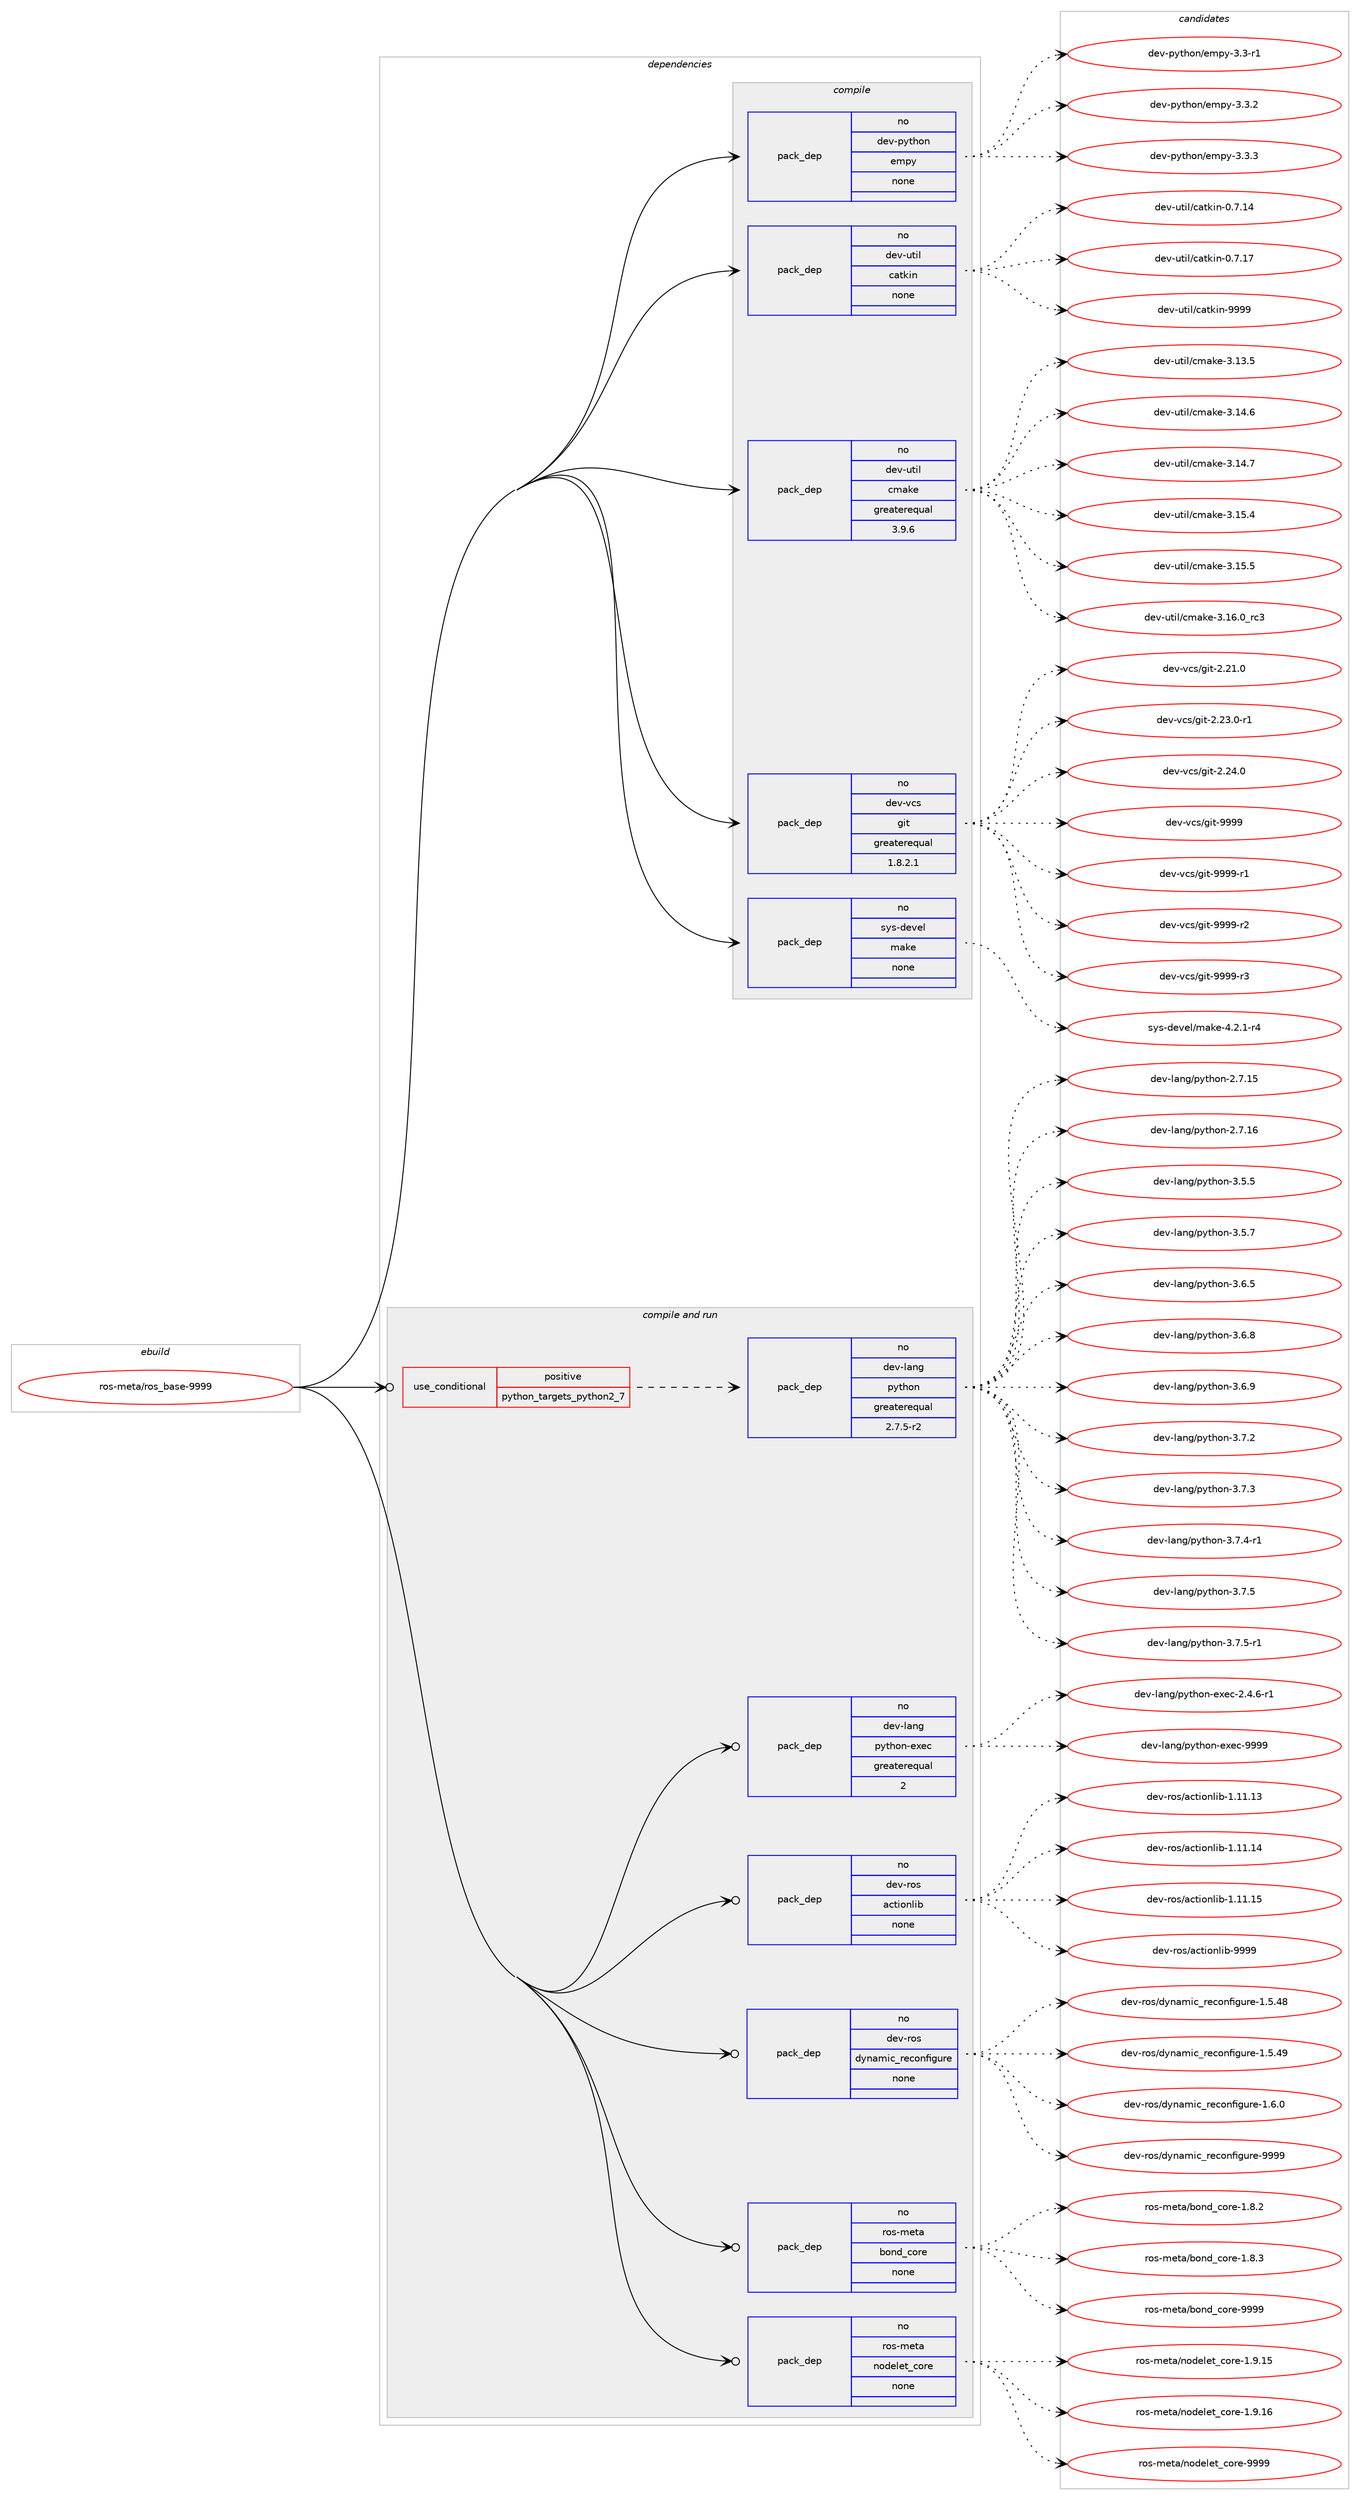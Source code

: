 digraph prolog {

# *************
# Graph options
# *************

newrank=true;
concentrate=true;
compound=true;
graph [rankdir=LR,fontname=Helvetica,fontsize=10,ranksep=1.5];#, ranksep=2.5, nodesep=0.2];
edge  [arrowhead=vee];
node  [fontname=Helvetica,fontsize=10];

# **********
# The ebuild
# **********

subgraph cluster_leftcol {
color=gray;
rank=same;
label=<<i>ebuild</i>>;
id [label="ros-meta/ros_base-9999", color=red, width=4, href="../ros-meta/ros_base-9999.svg"];
}

# ****************
# The dependencies
# ****************

subgraph cluster_midcol {
color=gray;
label=<<i>dependencies</i>>;
subgraph cluster_compile {
fillcolor="#eeeeee";
style=filled;
label=<<i>compile</i>>;
subgraph pack626443 {
dependency847822 [label=<<TABLE BORDER="0" CELLBORDER="1" CELLSPACING="0" CELLPADDING="4" WIDTH="220"><TR><TD ROWSPAN="6" CELLPADDING="30">pack_dep</TD></TR><TR><TD WIDTH="110">no</TD></TR><TR><TD>dev-python</TD></TR><TR><TD>empy</TD></TR><TR><TD>none</TD></TR><TR><TD></TD></TR></TABLE>>, shape=none, color=blue];
}
id:e -> dependency847822:w [weight=20,style="solid",arrowhead="vee"];
subgraph pack626444 {
dependency847823 [label=<<TABLE BORDER="0" CELLBORDER="1" CELLSPACING="0" CELLPADDING="4" WIDTH="220"><TR><TD ROWSPAN="6" CELLPADDING="30">pack_dep</TD></TR><TR><TD WIDTH="110">no</TD></TR><TR><TD>dev-util</TD></TR><TR><TD>catkin</TD></TR><TR><TD>none</TD></TR><TR><TD></TD></TR></TABLE>>, shape=none, color=blue];
}
id:e -> dependency847823:w [weight=20,style="solid",arrowhead="vee"];
subgraph pack626445 {
dependency847824 [label=<<TABLE BORDER="0" CELLBORDER="1" CELLSPACING="0" CELLPADDING="4" WIDTH="220"><TR><TD ROWSPAN="6" CELLPADDING="30">pack_dep</TD></TR><TR><TD WIDTH="110">no</TD></TR><TR><TD>dev-util</TD></TR><TR><TD>cmake</TD></TR><TR><TD>greaterequal</TD></TR><TR><TD>3.9.6</TD></TR></TABLE>>, shape=none, color=blue];
}
id:e -> dependency847824:w [weight=20,style="solid",arrowhead="vee"];
subgraph pack626446 {
dependency847825 [label=<<TABLE BORDER="0" CELLBORDER="1" CELLSPACING="0" CELLPADDING="4" WIDTH="220"><TR><TD ROWSPAN="6" CELLPADDING="30">pack_dep</TD></TR><TR><TD WIDTH="110">no</TD></TR><TR><TD>dev-vcs</TD></TR><TR><TD>git</TD></TR><TR><TD>greaterequal</TD></TR><TR><TD>1.8.2.1</TD></TR></TABLE>>, shape=none, color=blue];
}
id:e -> dependency847825:w [weight=20,style="solid",arrowhead="vee"];
subgraph pack626447 {
dependency847826 [label=<<TABLE BORDER="0" CELLBORDER="1" CELLSPACING="0" CELLPADDING="4" WIDTH="220"><TR><TD ROWSPAN="6" CELLPADDING="30">pack_dep</TD></TR><TR><TD WIDTH="110">no</TD></TR><TR><TD>sys-devel</TD></TR><TR><TD>make</TD></TR><TR><TD>none</TD></TR><TR><TD></TD></TR></TABLE>>, shape=none, color=blue];
}
id:e -> dependency847826:w [weight=20,style="solid",arrowhead="vee"];
}
subgraph cluster_compileandrun {
fillcolor="#eeeeee";
style=filled;
label=<<i>compile and run</i>>;
subgraph cond206445 {
dependency847827 [label=<<TABLE BORDER="0" CELLBORDER="1" CELLSPACING="0" CELLPADDING="4"><TR><TD ROWSPAN="3" CELLPADDING="10">use_conditional</TD></TR><TR><TD>positive</TD></TR><TR><TD>python_targets_python2_7</TD></TR></TABLE>>, shape=none, color=red];
subgraph pack626448 {
dependency847828 [label=<<TABLE BORDER="0" CELLBORDER="1" CELLSPACING="0" CELLPADDING="4" WIDTH="220"><TR><TD ROWSPAN="6" CELLPADDING="30">pack_dep</TD></TR><TR><TD WIDTH="110">no</TD></TR><TR><TD>dev-lang</TD></TR><TR><TD>python</TD></TR><TR><TD>greaterequal</TD></TR><TR><TD>2.7.5-r2</TD></TR></TABLE>>, shape=none, color=blue];
}
dependency847827:e -> dependency847828:w [weight=20,style="dashed",arrowhead="vee"];
}
id:e -> dependency847827:w [weight=20,style="solid",arrowhead="odotvee"];
subgraph pack626449 {
dependency847829 [label=<<TABLE BORDER="0" CELLBORDER="1" CELLSPACING="0" CELLPADDING="4" WIDTH="220"><TR><TD ROWSPAN="6" CELLPADDING="30">pack_dep</TD></TR><TR><TD WIDTH="110">no</TD></TR><TR><TD>dev-lang</TD></TR><TR><TD>python-exec</TD></TR><TR><TD>greaterequal</TD></TR><TR><TD>2</TD></TR></TABLE>>, shape=none, color=blue];
}
id:e -> dependency847829:w [weight=20,style="solid",arrowhead="odotvee"];
subgraph pack626450 {
dependency847830 [label=<<TABLE BORDER="0" CELLBORDER="1" CELLSPACING="0" CELLPADDING="4" WIDTH="220"><TR><TD ROWSPAN="6" CELLPADDING="30">pack_dep</TD></TR><TR><TD WIDTH="110">no</TD></TR><TR><TD>dev-ros</TD></TR><TR><TD>actionlib</TD></TR><TR><TD>none</TD></TR><TR><TD></TD></TR></TABLE>>, shape=none, color=blue];
}
id:e -> dependency847830:w [weight=20,style="solid",arrowhead="odotvee"];
subgraph pack626451 {
dependency847831 [label=<<TABLE BORDER="0" CELLBORDER="1" CELLSPACING="0" CELLPADDING="4" WIDTH="220"><TR><TD ROWSPAN="6" CELLPADDING="30">pack_dep</TD></TR><TR><TD WIDTH="110">no</TD></TR><TR><TD>dev-ros</TD></TR><TR><TD>dynamic_reconfigure</TD></TR><TR><TD>none</TD></TR><TR><TD></TD></TR></TABLE>>, shape=none, color=blue];
}
id:e -> dependency847831:w [weight=20,style="solid",arrowhead="odotvee"];
subgraph pack626452 {
dependency847832 [label=<<TABLE BORDER="0" CELLBORDER="1" CELLSPACING="0" CELLPADDING="4" WIDTH="220"><TR><TD ROWSPAN="6" CELLPADDING="30">pack_dep</TD></TR><TR><TD WIDTH="110">no</TD></TR><TR><TD>ros-meta</TD></TR><TR><TD>bond_core</TD></TR><TR><TD>none</TD></TR><TR><TD></TD></TR></TABLE>>, shape=none, color=blue];
}
id:e -> dependency847832:w [weight=20,style="solid",arrowhead="odotvee"];
subgraph pack626453 {
dependency847833 [label=<<TABLE BORDER="0" CELLBORDER="1" CELLSPACING="0" CELLPADDING="4" WIDTH="220"><TR><TD ROWSPAN="6" CELLPADDING="30">pack_dep</TD></TR><TR><TD WIDTH="110">no</TD></TR><TR><TD>ros-meta</TD></TR><TR><TD>nodelet_core</TD></TR><TR><TD>none</TD></TR><TR><TD></TD></TR></TABLE>>, shape=none, color=blue];
}
id:e -> dependency847833:w [weight=20,style="solid",arrowhead="odotvee"];
}
subgraph cluster_run {
fillcolor="#eeeeee";
style=filled;
label=<<i>run</i>>;
}
}

# **************
# The candidates
# **************

subgraph cluster_choices {
rank=same;
color=gray;
label=<<i>candidates</i>>;

subgraph choice626443 {
color=black;
nodesep=1;
choice1001011184511212111610411111047101109112121455146514511449 [label="dev-python/empy-3.3-r1", color=red, width=4,href="../dev-python/empy-3.3-r1.svg"];
choice1001011184511212111610411111047101109112121455146514650 [label="dev-python/empy-3.3.2", color=red, width=4,href="../dev-python/empy-3.3.2.svg"];
choice1001011184511212111610411111047101109112121455146514651 [label="dev-python/empy-3.3.3", color=red, width=4,href="../dev-python/empy-3.3.3.svg"];
dependency847822:e -> choice1001011184511212111610411111047101109112121455146514511449:w [style=dotted,weight="100"];
dependency847822:e -> choice1001011184511212111610411111047101109112121455146514650:w [style=dotted,weight="100"];
dependency847822:e -> choice1001011184511212111610411111047101109112121455146514651:w [style=dotted,weight="100"];
}
subgraph choice626444 {
color=black;
nodesep=1;
choice1001011184511711610510847999711610710511045484655464952 [label="dev-util/catkin-0.7.14", color=red, width=4,href="../dev-util/catkin-0.7.14.svg"];
choice1001011184511711610510847999711610710511045484655464955 [label="dev-util/catkin-0.7.17", color=red, width=4,href="../dev-util/catkin-0.7.17.svg"];
choice100101118451171161051084799971161071051104557575757 [label="dev-util/catkin-9999", color=red, width=4,href="../dev-util/catkin-9999.svg"];
dependency847823:e -> choice1001011184511711610510847999711610710511045484655464952:w [style=dotted,weight="100"];
dependency847823:e -> choice1001011184511711610510847999711610710511045484655464955:w [style=dotted,weight="100"];
dependency847823:e -> choice100101118451171161051084799971161071051104557575757:w [style=dotted,weight="100"];
}
subgraph choice626445 {
color=black;
nodesep=1;
choice1001011184511711610510847991099710710145514649514653 [label="dev-util/cmake-3.13.5", color=red, width=4,href="../dev-util/cmake-3.13.5.svg"];
choice1001011184511711610510847991099710710145514649524654 [label="dev-util/cmake-3.14.6", color=red, width=4,href="../dev-util/cmake-3.14.6.svg"];
choice1001011184511711610510847991099710710145514649524655 [label="dev-util/cmake-3.14.7", color=red, width=4,href="../dev-util/cmake-3.14.7.svg"];
choice1001011184511711610510847991099710710145514649534652 [label="dev-util/cmake-3.15.4", color=red, width=4,href="../dev-util/cmake-3.15.4.svg"];
choice1001011184511711610510847991099710710145514649534653 [label="dev-util/cmake-3.15.5", color=red, width=4,href="../dev-util/cmake-3.15.5.svg"];
choice1001011184511711610510847991099710710145514649544648951149951 [label="dev-util/cmake-3.16.0_rc3", color=red, width=4,href="../dev-util/cmake-3.16.0_rc3.svg"];
dependency847824:e -> choice1001011184511711610510847991099710710145514649514653:w [style=dotted,weight="100"];
dependency847824:e -> choice1001011184511711610510847991099710710145514649524654:w [style=dotted,weight="100"];
dependency847824:e -> choice1001011184511711610510847991099710710145514649524655:w [style=dotted,weight="100"];
dependency847824:e -> choice1001011184511711610510847991099710710145514649534652:w [style=dotted,weight="100"];
dependency847824:e -> choice1001011184511711610510847991099710710145514649534653:w [style=dotted,weight="100"];
dependency847824:e -> choice1001011184511711610510847991099710710145514649544648951149951:w [style=dotted,weight="100"];
}
subgraph choice626446 {
color=black;
nodesep=1;
choice10010111845118991154710310511645504650494648 [label="dev-vcs/git-2.21.0", color=red, width=4,href="../dev-vcs/git-2.21.0.svg"];
choice100101118451189911547103105116455046505146484511449 [label="dev-vcs/git-2.23.0-r1", color=red, width=4,href="../dev-vcs/git-2.23.0-r1.svg"];
choice10010111845118991154710310511645504650524648 [label="dev-vcs/git-2.24.0", color=red, width=4,href="../dev-vcs/git-2.24.0.svg"];
choice1001011184511899115471031051164557575757 [label="dev-vcs/git-9999", color=red, width=4,href="../dev-vcs/git-9999.svg"];
choice10010111845118991154710310511645575757574511449 [label="dev-vcs/git-9999-r1", color=red, width=4,href="../dev-vcs/git-9999-r1.svg"];
choice10010111845118991154710310511645575757574511450 [label="dev-vcs/git-9999-r2", color=red, width=4,href="../dev-vcs/git-9999-r2.svg"];
choice10010111845118991154710310511645575757574511451 [label="dev-vcs/git-9999-r3", color=red, width=4,href="../dev-vcs/git-9999-r3.svg"];
dependency847825:e -> choice10010111845118991154710310511645504650494648:w [style=dotted,weight="100"];
dependency847825:e -> choice100101118451189911547103105116455046505146484511449:w [style=dotted,weight="100"];
dependency847825:e -> choice10010111845118991154710310511645504650524648:w [style=dotted,weight="100"];
dependency847825:e -> choice1001011184511899115471031051164557575757:w [style=dotted,weight="100"];
dependency847825:e -> choice10010111845118991154710310511645575757574511449:w [style=dotted,weight="100"];
dependency847825:e -> choice10010111845118991154710310511645575757574511450:w [style=dotted,weight="100"];
dependency847825:e -> choice10010111845118991154710310511645575757574511451:w [style=dotted,weight="100"];
}
subgraph choice626447 {
color=black;
nodesep=1;
choice1151211154510010111810110847109971071014552465046494511452 [label="sys-devel/make-4.2.1-r4", color=red, width=4,href="../sys-devel/make-4.2.1-r4.svg"];
dependency847826:e -> choice1151211154510010111810110847109971071014552465046494511452:w [style=dotted,weight="100"];
}
subgraph choice626448 {
color=black;
nodesep=1;
choice10010111845108971101034711212111610411111045504655464953 [label="dev-lang/python-2.7.15", color=red, width=4,href="../dev-lang/python-2.7.15.svg"];
choice10010111845108971101034711212111610411111045504655464954 [label="dev-lang/python-2.7.16", color=red, width=4,href="../dev-lang/python-2.7.16.svg"];
choice100101118451089711010347112121116104111110455146534653 [label="dev-lang/python-3.5.5", color=red, width=4,href="../dev-lang/python-3.5.5.svg"];
choice100101118451089711010347112121116104111110455146534655 [label="dev-lang/python-3.5.7", color=red, width=4,href="../dev-lang/python-3.5.7.svg"];
choice100101118451089711010347112121116104111110455146544653 [label="dev-lang/python-3.6.5", color=red, width=4,href="../dev-lang/python-3.6.5.svg"];
choice100101118451089711010347112121116104111110455146544656 [label="dev-lang/python-3.6.8", color=red, width=4,href="../dev-lang/python-3.6.8.svg"];
choice100101118451089711010347112121116104111110455146544657 [label="dev-lang/python-3.6.9", color=red, width=4,href="../dev-lang/python-3.6.9.svg"];
choice100101118451089711010347112121116104111110455146554650 [label="dev-lang/python-3.7.2", color=red, width=4,href="../dev-lang/python-3.7.2.svg"];
choice100101118451089711010347112121116104111110455146554651 [label="dev-lang/python-3.7.3", color=red, width=4,href="../dev-lang/python-3.7.3.svg"];
choice1001011184510897110103471121211161041111104551465546524511449 [label="dev-lang/python-3.7.4-r1", color=red, width=4,href="../dev-lang/python-3.7.4-r1.svg"];
choice100101118451089711010347112121116104111110455146554653 [label="dev-lang/python-3.7.5", color=red, width=4,href="../dev-lang/python-3.7.5.svg"];
choice1001011184510897110103471121211161041111104551465546534511449 [label="dev-lang/python-3.7.5-r1", color=red, width=4,href="../dev-lang/python-3.7.5-r1.svg"];
dependency847828:e -> choice10010111845108971101034711212111610411111045504655464953:w [style=dotted,weight="100"];
dependency847828:e -> choice10010111845108971101034711212111610411111045504655464954:w [style=dotted,weight="100"];
dependency847828:e -> choice100101118451089711010347112121116104111110455146534653:w [style=dotted,weight="100"];
dependency847828:e -> choice100101118451089711010347112121116104111110455146534655:w [style=dotted,weight="100"];
dependency847828:e -> choice100101118451089711010347112121116104111110455146544653:w [style=dotted,weight="100"];
dependency847828:e -> choice100101118451089711010347112121116104111110455146544656:w [style=dotted,weight="100"];
dependency847828:e -> choice100101118451089711010347112121116104111110455146544657:w [style=dotted,weight="100"];
dependency847828:e -> choice100101118451089711010347112121116104111110455146554650:w [style=dotted,weight="100"];
dependency847828:e -> choice100101118451089711010347112121116104111110455146554651:w [style=dotted,weight="100"];
dependency847828:e -> choice1001011184510897110103471121211161041111104551465546524511449:w [style=dotted,weight="100"];
dependency847828:e -> choice100101118451089711010347112121116104111110455146554653:w [style=dotted,weight="100"];
dependency847828:e -> choice1001011184510897110103471121211161041111104551465546534511449:w [style=dotted,weight="100"];
}
subgraph choice626449 {
color=black;
nodesep=1;
choice10010111845108971101034711212111610411111045101120101994550465246544511449 [label="dev-lang/python-exec-2.4.6-r1", color=red, width=4,href="../dev-lang/python-exec-2.4.6-r1.svg"];
choice10010111845108971101034711212111610411111045101120101994557575757 [label="dev-lang/python-exec-9999", color=red, width=4,href="../dev-lang/python-exec-9999.svg"];
dependency847829:e -> choice10010111845108971101034711212111610411111045101120101994550465246544511449:w [style=dotted,weight="100"];
dependency847829:e -> choice10010111845108971101034711212111610411111045101120101994557575757:w [style=dotted,weight="100"];
}
subgraph choice626450 {
color=black;
nodesep=1;
choice10010111845114111115479799116105111110108105984549464949464951 [label="dev-ros/actionlib-1.11.13", color=red, width=4,href="../dev-ros/actionlib-1.11.13.svg"];
choice10010111845114111115479799116105111110108105984549464949464952 [label="dev-ros/actionlib-1.11.14", color=red, width=4,href="../dev-ros/actionlib-1.11.14.svg"];
choice10010111845114111115479799116105111110108105984549464949464953 [label="dev-ros/actionlib-1.11.15", color=red, width=4,href="../dev-ros/actionlib-1.11.15.svg"];
choice10010111845114111115479799116105111110108105984557575757 [label="dev-ros/actionlib-9999", color=red, width=4,href="../dev-ros/actionlib-9999.svg"];
dependency847830:e -> choice10010111845114111115479799116105111110108105984549464949464951:w [style=dotted,weight="100"];
dependency847830:e -> choice10010111845114111115479799116105111110108105984549464949464952:w [style=dotted,weight="100"];
dependency847830:e -> choice10010111845114111115479799116105111110108105984549464949464953:w [style=dotted,weight="100"];
dependency847830:e -> choice10010111845114111115479799116105111110108105984557575757:w [style=dotted,weight="100"];
}
subgraph choice626451 {
color=black;
nodesep=1;
choice10010111845114111115471001211109710910599951141019911111010210510311711410145494653465256 [label="dev-ros/dynamic_reconfigure-1.5.48", color=red, width=4,href="../dev-ros/dynamic_reconfigure-1.5.48.svg"];
choice10010111845114111115471001211109710910599951141019911111010210510311711410145494653465257 [label="dev-ros/dynamic_reconfigure-1.5.49", color=red, width=4,href="../dev-ros/dynamic_reconfigure-1.5.49.svg"];
choice100101118451141111154710012111097109105999511410199111110102105103117114101454946544648 [label="dev-ros/dynamic_reconfigure-1.6.0", color=red, width=4,href="../dev-ros/dynamic_reconfigure-1.6.0.svg"];
choice1001011184511411111547100121110971091059995114101991111101021051031171141014557575757 [label="dev-ros/dynamic_reconfigure-9999", color=red, width=4,href="../dev-ros/dynamic_reconfigure-9999.svg"];
dependency847831:e -> choice10010111845114111115471001211109710910599951141019911111010210510311711410145494653465256:w [style=dotted,weight="100"];
dependency847831:e -> choice10010111845114111115471001211109710910599951141019911111010210510311711410145494653465257:w [style=dotted,weight="100"];
dependency847831:e -> choice100101118451141111154710012111097109105999511410199111110102105103117114101454946544648:w [style=dotted,weight="100"];
dependency847831:e -> choice1001011184511411111547100121110971091059995114101991111101021051031171141014557575757:w [style=dotted,weight="100"];
}
subgraph choice626452 {
color=black;
nodesep=1;
choice114111115451091011169747981111101009599111114101454946564650 [label="ros-meta/bond_core-1.8.2", color=red, width=4,href="../ros-meta/bond_core-1.8.2.svg"];
choice114111115451091011169747981111101009599111114101454946564651 [label="ros-meta/bond_core-1.8.3", color=red, width=4,href="../ros-meta/bond_core-1.8.3.svg"];
choice1141111154510910111697479811111010095991111141014557575757 [label="ros-meta/bond_core-9999", color=red, width=4,href="../ros-meta/bond_core-9999.svg"];
dependency847832:e -> choice114111115451091011169747981111101009599111114101454946564650:w [style=dotted,weight="100"];
dependency847832:e -> choice114111115451091011169747981111101009599111114101454946564651:w [style=dotted,weight="100"];
dependency847832:e -> choice1141111154510910111697479811111010095991111141014557575757:w [style=dotted,weight="100"];
}
subgraph choice626453 {
color=black;
nodesep=1;
choice114111115451091011169747110111100101108101116959911111410145494657464953 [label="ros-meta/nodelet_core-1.9.15", color=red, width=4,href="../ros-meta/nodelet_core-1.9.15.svg"];
choice114111115451091011169747110111100101108101116959911111410145494657464954 [label="ros-meta/nodelet_core-1.9.16", color=red, width=4,href="../ros-meta/nodelet_core-1.9.16.svg"];
choice11411111545109101116974711011110010110810111695991111141014557575757 [label="ros-meta/nodelet_core-9999", color=red, width=4,href="../ros-meta/nodelet_core-9999.svg"];
dependency847833:e -> choice114111115451091011169747110111100101108101116959911111410145494657464953:w [style=dotted,weight="100"];
dependency847833:e -> choice114111115451091011169747110111100101108101116959911111410145494657464954:w [style=dotted,weight="100"];
dependency847833:e -> choice11411111545109101116974711011110010110810111695991111141014557575757:w [style=dotted,weight="100"];
}
}

}
